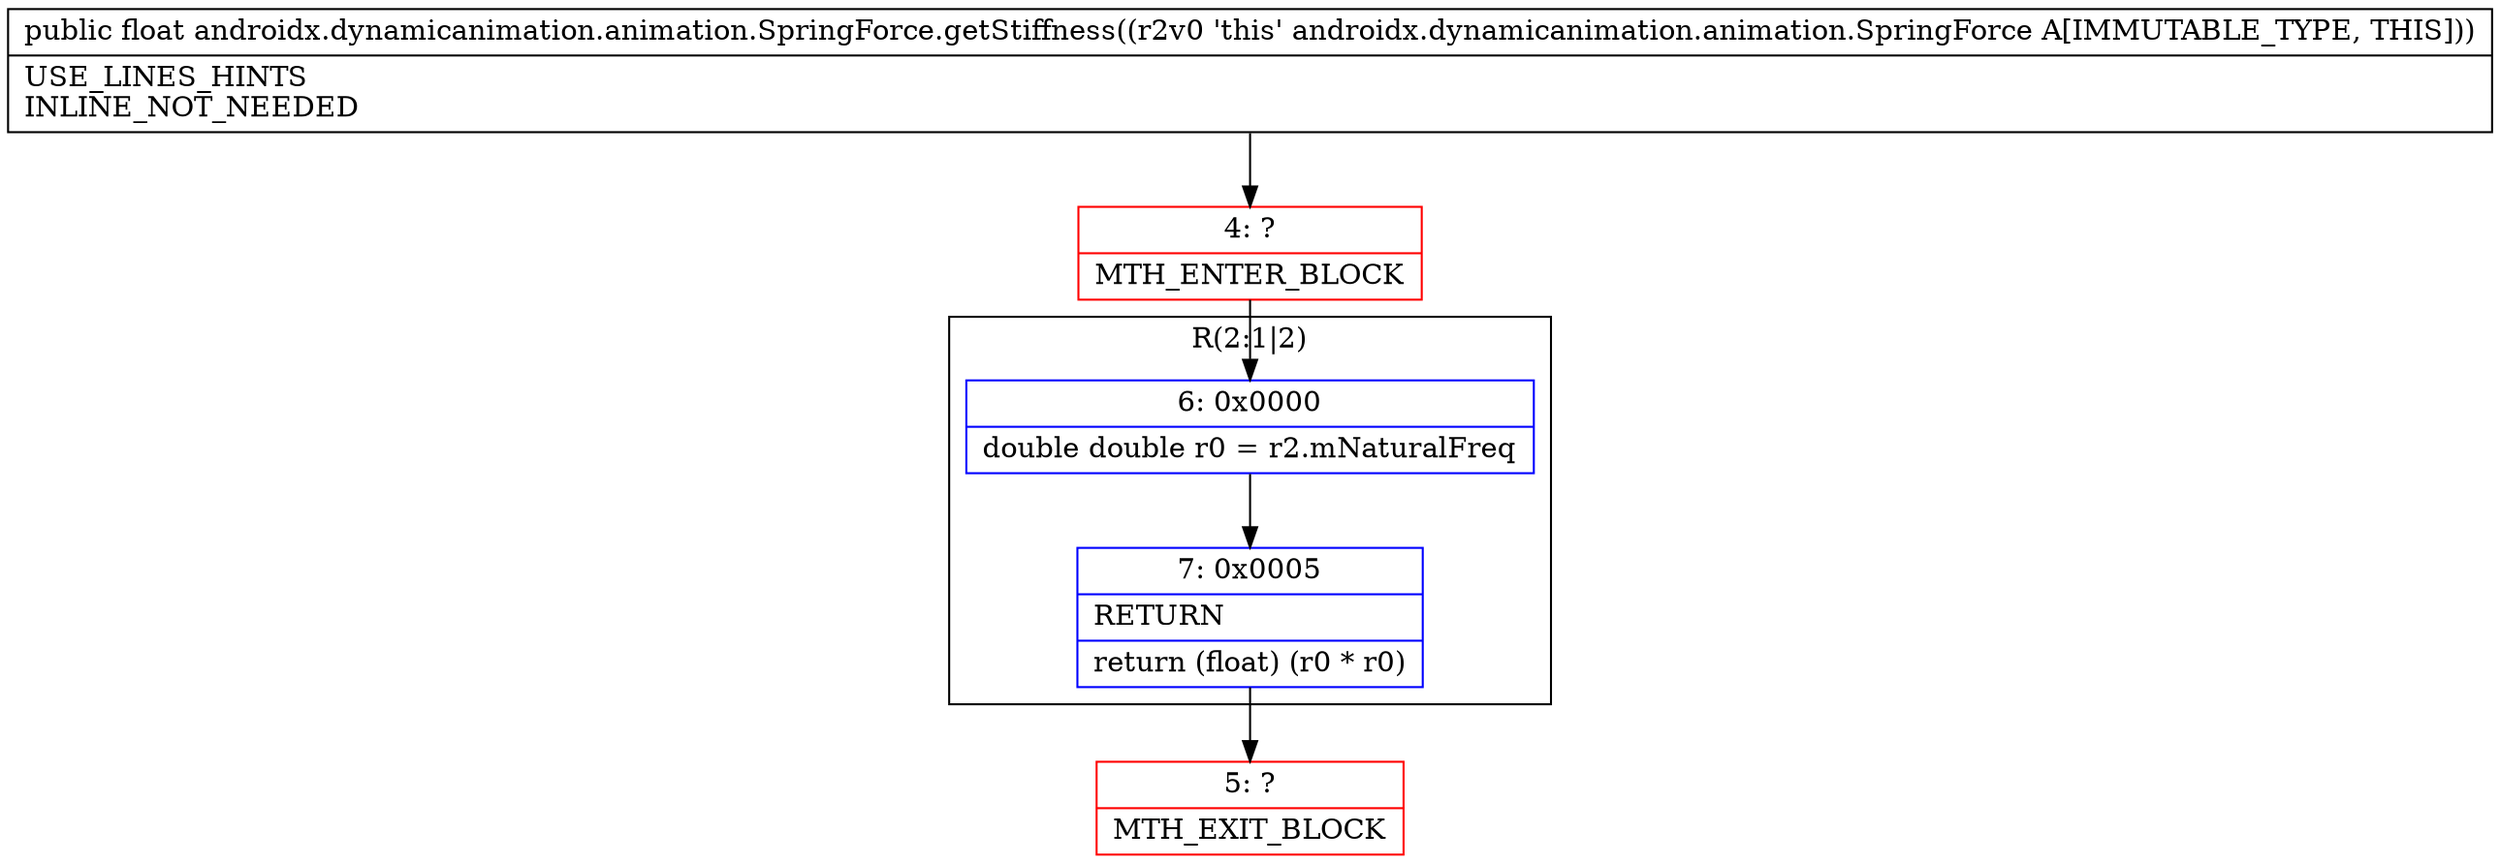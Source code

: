 digraph "CFG forandroidx.dynamicanimation.animation.SpringForce.getStiffness()F" {
subgraph cluster_Region_760090784 {
label = "R(2:1|2)";
node [shape=record,color=blue];
Node_6 [shape=record,label="{6\:\ 0x0000|double double r0 = r2.mNaturalFreq\l}"];
Node_7 [shape=record,label="{7\:\ 0x0005|RETURN\l|return (float) (r0 * r0)\l}"];
}
Node_4 [shape=record,color=red,label="{4\:\ ?|MTH_ENTER_BLOCK\l}"];
Node_5 [shape=record,color=red,label="{5\:\ ?|MTH_EXIT_BLOCK\l}"];
MethodNode[shape=record,label="{public float androidx.dynamicanimation.animation.SpringForce.getStiffness((r2v0 'this' androidx.dynamicanimation.animation.SpringForce A[IMMUTABLE_TYPE, THIS]))  | USE_LINES_HINTS\lINLINE_NOT_NEEDED\l}"];
MethodNode -> Node_4;Node_6 -> Node_7;
Node_7 -> Node_5;
Node_4 -> Node_6;
}

